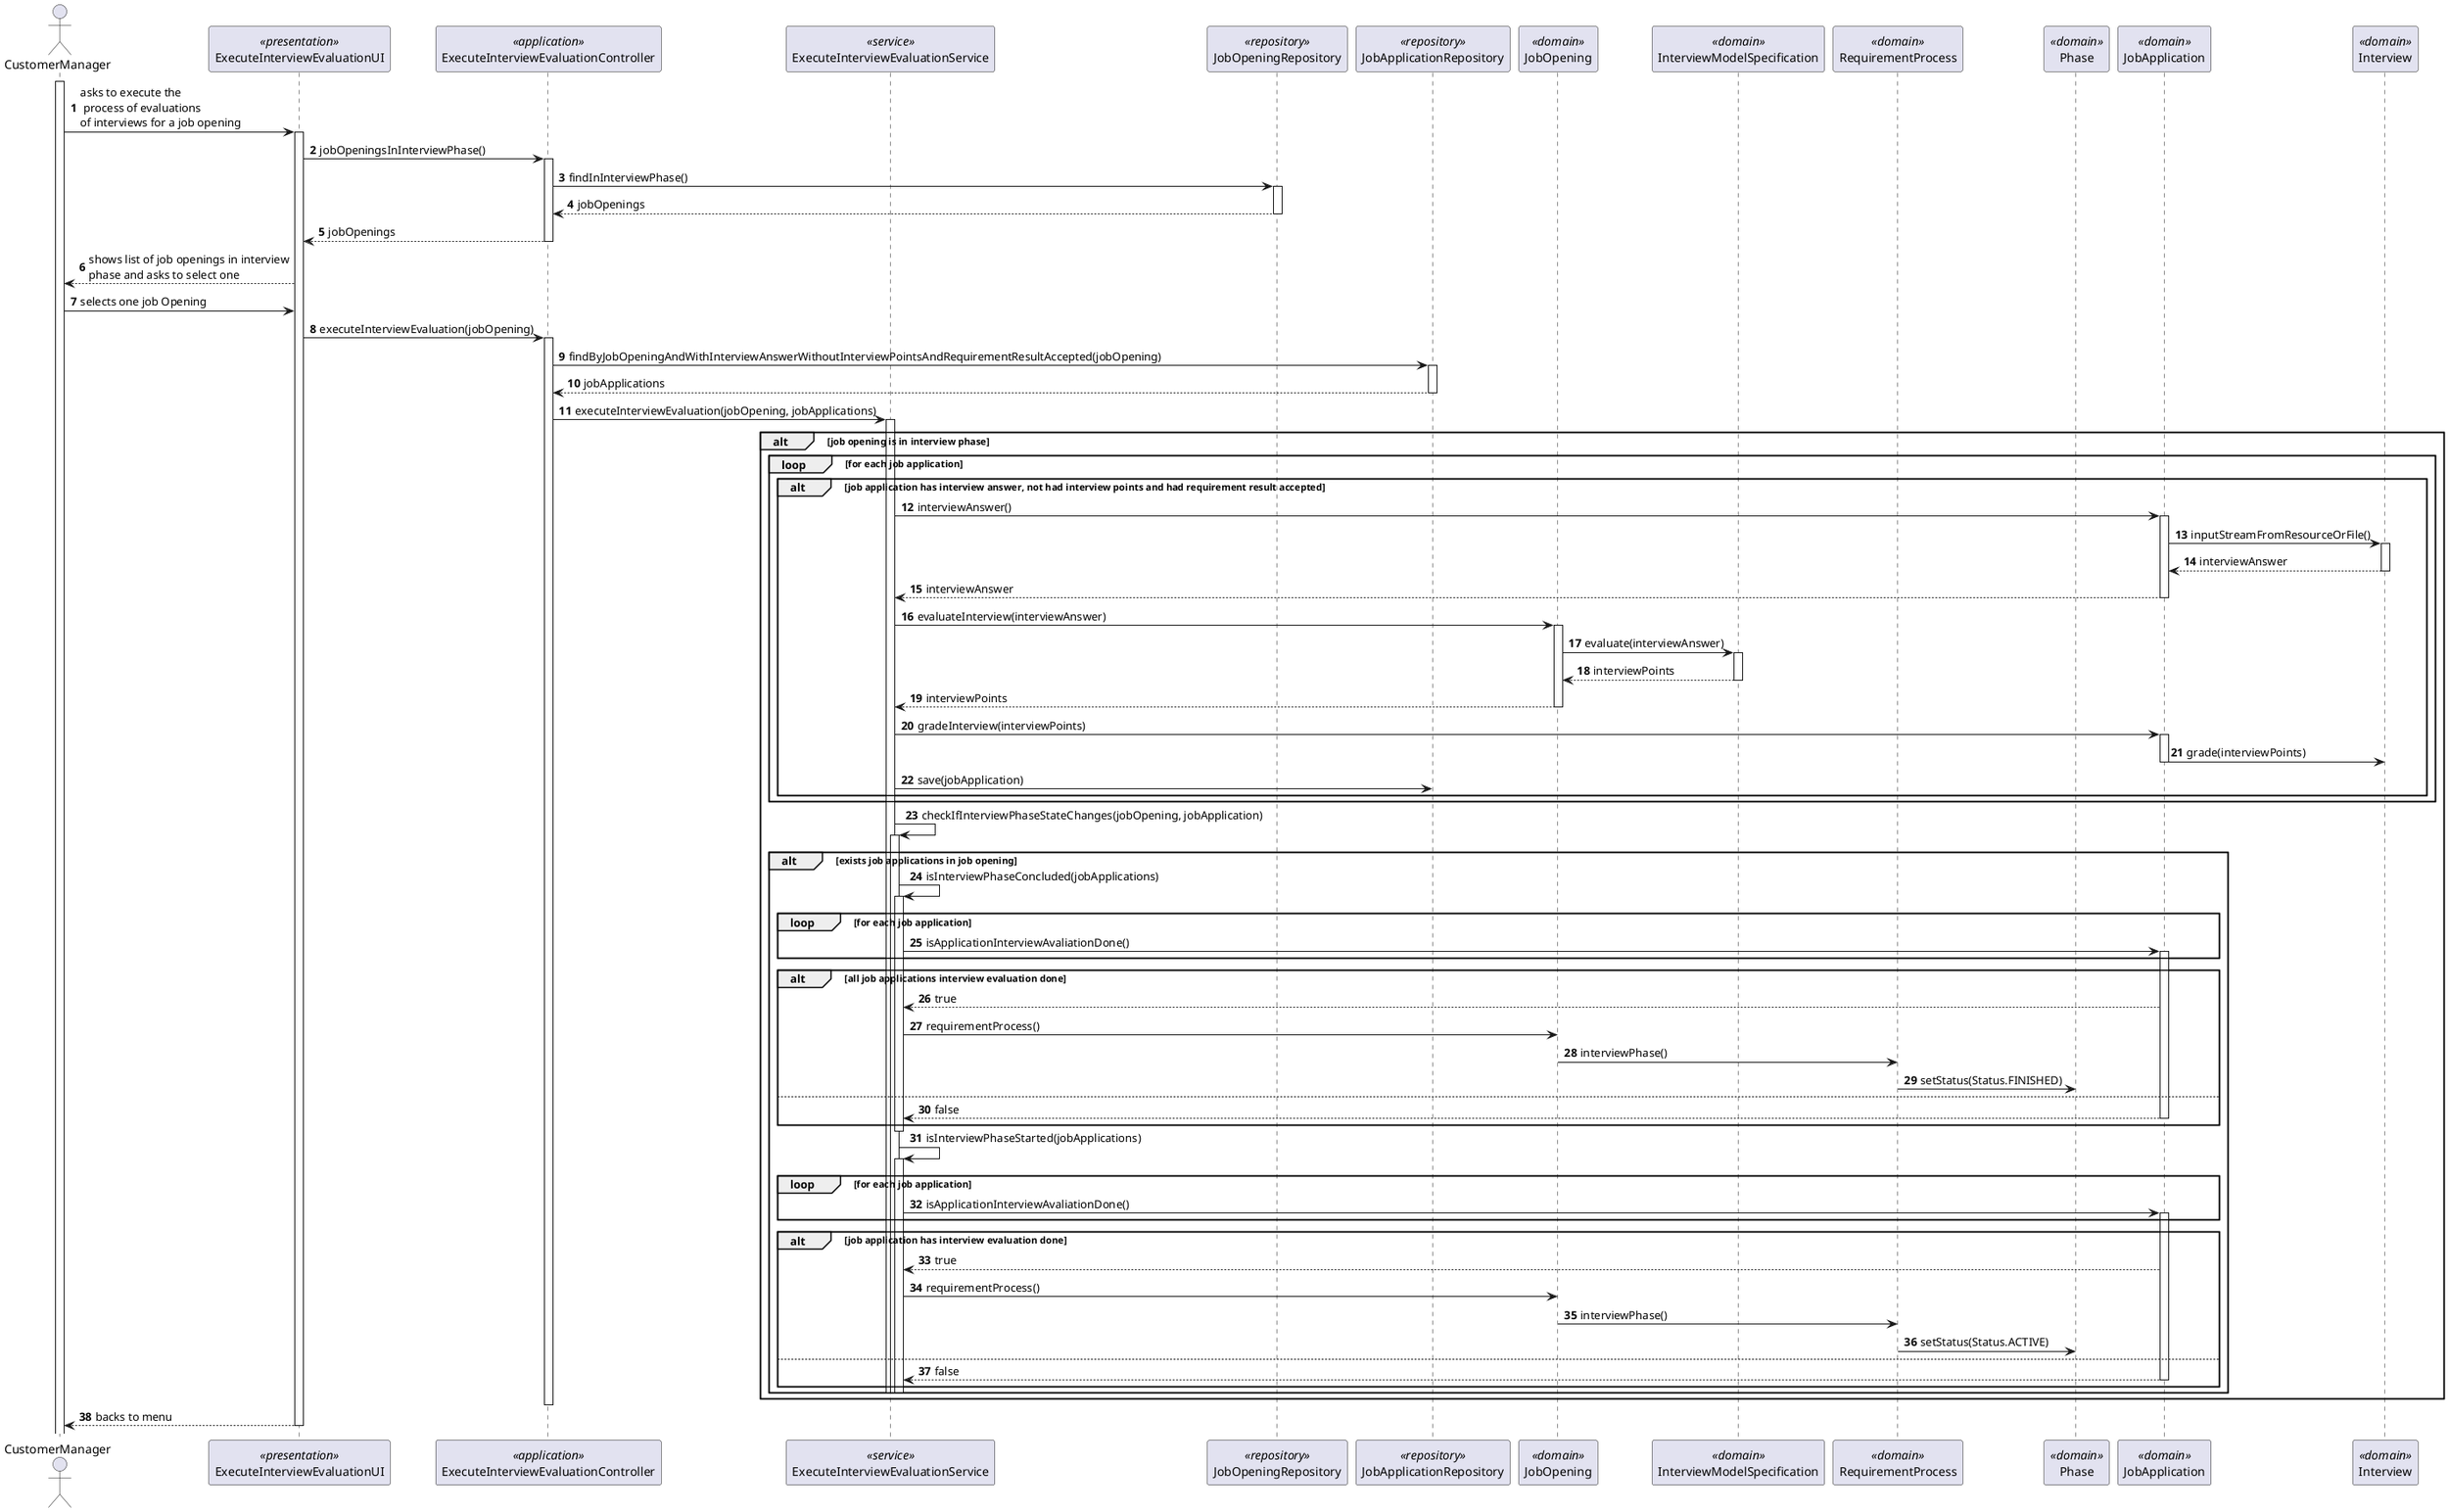 @startuml
'https://plantuml.com/sequence-diagram

autonumber

actor CustomerManager
participant ExecuteInterviewEvaluationUI <<presentation>>
participant ExecuteInterviewEvaluationController <<application>>
participant ExecuteInterviewEvaluationService <<service>>
participant JobOpeningRepository <<repository>>
participant JobApplicationRepository <<repository>>
participant JobOpening <<domain>>
participant InterviewModelSpecification <<domain>>
participant RequirementProcess <<domain>>
participant Phase <<domain>>
participant JobApplication <<domain>>
participant Interview <<domain>>


activate CustomerManager
CustomerManager -> ExecuteInterviewEvaluationUI : asks to execute the\n process of evaluations\nof interviews for a job opening
activate ExecuteInterviewEvaluationUI
ExecuteInterviewEvaluationUI -> ExecuteInterviewEvaluationController : jobOpeningsInInterviewPhase()
activate ExecuteInterviewEvaluationController
ExecuteInterviewEvaluationController -> JobOpeningRepository : findInInterviewPhase()
activate JobOpeningRepository
JobOpeningRepository --> ExecuteInterviewEvaluationController : jobOpenings
deactivate JobOpeningRepository
ExecuteInterviewEvaluationController --> ExecuteInterviewEvaluationUI : jobOpenings
deactivate ExecuteInterviewEvaluationController
ExecuteInterviewEvaluationUI --> CustomerManager : shows list of job openings in interview\nphase and asks to select one
CustomerManager -> ExecuteInterviewEvaluationUI : selects one job Opening
ExecuteInterviewEvaluationUI -> ExecuteInterviewEvaluationController : executeInterviewEvaluation(jobOpening)
activate ExecuteInterviewEvaluationController
ExecuteInterviewEvaluationController -> JobApplicationRepository : findByJobOpeningAndWithInterviewAnswerWithoutInterviewPointsAndRequirementResultAccepted(jobOpening)
activate JobApplicationRepository
JobApplicationRepository --> ExecuteInterviewEvaluationController : jobApplications
deactivate JobApplicationRepository
ExecuteInterviewEvaluationController -> ExecuteInterviewEvaluationService : executeInterviewEvaluation(jobOpening, jobApplications)
activate ExecuteInterviewEvaluationService
alt job opening is in interview phase
loop for each job application
alt job application has interview answer, not had interview points and had requirement result accepted
ExecuteInterviewEvaluationService -> JobApplication : interviewAnswer()
activate JobApplication
JobApplication -> Interview : inputStreamFromResourceOrFile()
activate Interview
Interview --> JobApplication : interviewAnswer
deactivate Interview
JobApplication --> ExecuteInterviewEvaluationService : interviewAnswer
deactivate JobApplication
ExecuteInterviewEvaluationService -> JobOpening : evaluateInterview(interviewAnswer)
activate JobOpening
JobOpening -> InterviewModelSpecification : evaluate(interviewAnswer)
activate InterviewModelSpecification
InterviewModelSpecification --> JobOpening : interviewPoints
deactivate InterviewModelSpecification
JobOpening --> ExecuteInterviewEvaluationService : interviewPoints
deactivate JobOpening
ExecuteInterviewEvaluationService -> JobApplication : gradeInterview(interviewPoints)
activate JobApplication
JobApplication -> Interview : grade(interviewPoints)
deactivate JobApplication
ExecuteInterviewEvaluationService -> JobApplicationRepository : save(jobApplication)
end alt
end loop
ExecuteInterviewEvaluationService -> ExecuteInterviewEvaluationService : checkIfInterviewPhaseStateChanges(jobOpening, jobApplication)
activate ExecuteInterviewEvaluationService
alt exists job applications in job opening
ExecuteInterviewEvaluationService -> ExecuteInterviewEvaluationService :  isInterviewPhaseConcluded(jobApplications)
activate ExecuteInterviewEvaluationService
loop for each job application
ExecuteInterviewEvaluationService -> JobApplication : isApplicationInterviewAvaliationDone()
activate JobApplication
end loop
alt all job applications interview evaluation done
JobApplication --> ExecuteInterviewEvaluationService : true
ExecuteInterviewEvaluationService -> JobOpening : requirementProcess()
JobOpening -> RequirementProcess : interviewPhase()
RequirementProcess -> Phase : setStatus(Status.FINISHED)
else
JobApplication --> ExecuteInterviewEvaluationService : false
deactivate JobApplication
end alt
deactivate ExecuteInterviewEvaluationService
ExecuteInterviewEvaluationService -> ExecuteInterviewEvaluationService : isInterviewPhaseStarted(jobApplications)
activate ExecuteInterviewEvaluationService
loop for each job application
ExecuteInterviewEvaluationService -> JobApplication : isApplicationInterviewAvaliationDone()
activate JobApplication
end loop
alt job application has interview evaluation done
JobApplication --> ExecuteInterviewEvaluationService : true
ExecuteInterviewEvaluationService -> JobOpening : requirementProcess()
JobOpening -> RequirementProcess : interviewPhase()
RequirementProcess -> Phase : setStatus(Status.ACTIVE)
else
JobApplication --> ExecuteInterviewEvaluationService : false
deactivate JobApplication
end alt
deactivate ExecuteInterviewEvaluationService
deactivate ExecuteInterviewEvaluationService
deactivate ExecuteInterviewEvaluationService
end alt
end alt
deactivate ExecuteInterviewEvaluationController
ExecuteInterviewEvaluationUI --> CustomerManager : backs to menu
deactivate ExecuteInterviewEvaluationUI

@enduml